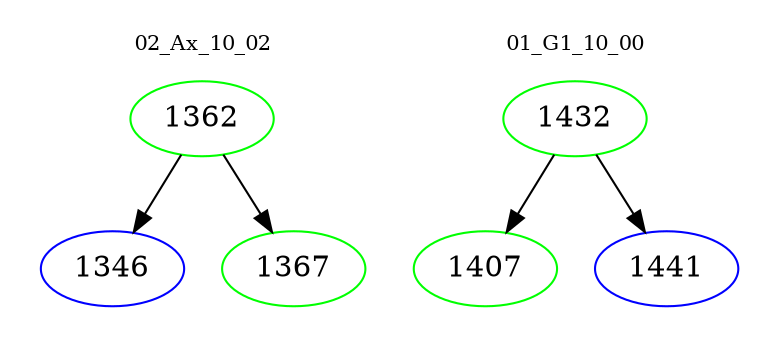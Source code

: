 digraph{
subgraph cluster_0 {
color = white
label = "02_Ax_10_02";
fontsize=10;
T0_1362 [label="1362", color="green"]
T0_1362 -> T0_1346 [color="black"]
T0_1346 [label="1346", color="blue"]
T0_1362 -> T0_1367 [color="black"]
T0_1367 [label="1367", color="green"]
}
subgraph cluster_1 {
color = white
label = "01_G1_10_00";
fontsize=10;
T1_1432 [label="1432", color="green"]
T1_1432 -> T1_1407 [color="black"]
T1_1407 [label="1407", color="green"]
T1_1432 -> T1_1441 [color="black"]
T1_1441 [label="1441", color="blue"]
}
}
